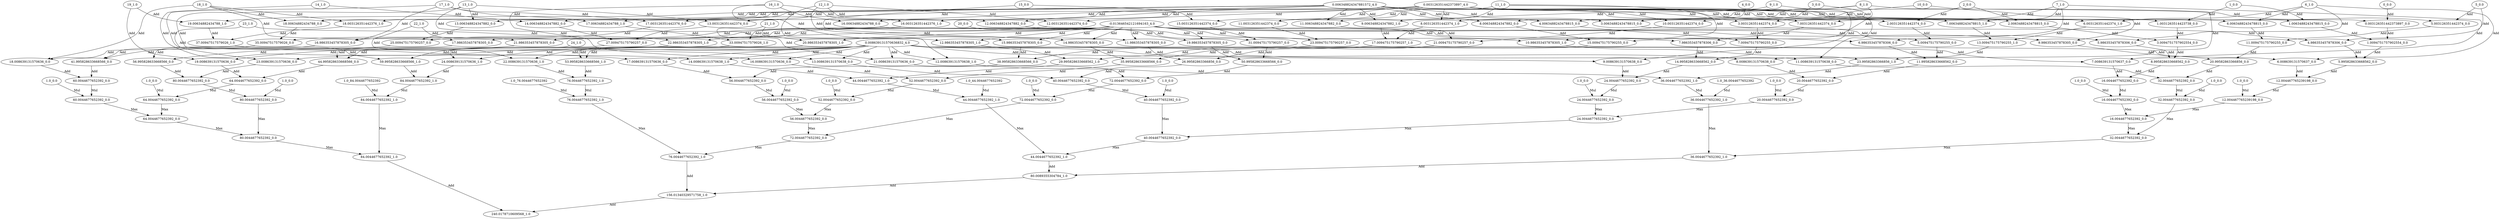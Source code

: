 digraph{
N0[label="0_0.0"]
N1[label="1_0.0"]
N2[label="2_0.0"]
N3[label="3_0.0"]
N4[label="4_0.0"]
N5[label="5_0.0"]
N6[label="6_1.0"]
N7[label="7_1.0"]
N8[label="8_1.0"]
N9[label="9_1.0"]
N10[label="10_0.0"]
N11[label="11_1.0"]
N12[label="12_1.0"]
N13[label="13_1.0"]
N14[label="14_1.0"]
N15[label="15_0.0"]
N16[label="16_1.0"]
N17[label="17_1.0"]
N18[label="18_1.0"]
N19[label="19_1.0"]
N20[label="20_0.0"]
N21[label="21_1.0"]
N22[label="22_1.0"]
N23[label="23_1.0"]
N24[label="24_1.0"]
N25[label="1.0_0.0"]
N26[label="1.0_0.0"]
N27[label="1.0_0.0"]
N28[label="1.0_0.0"]
N29[label="1.0_0.0"]
N30[label="1.0_36.0044677652392"]
N31[label="1.0_0.0"]
N32[label="1.0_44.0044677652392"]
N33[label="1.0_0.0"]
N34[label="1.0_0.0"]
N35[label="1.0_0.0"]
N36[label="1.0_0.0"]
N37[label="1.0_0.0"]
N38[label="1.0_76.0044677652392"]
N39[label="1.0_0.0"]
N40[label="1.0_84.0044677652392"]
N41[label="0.003126351442373897_0.0"]
N42[label="1.0063488243478815_0.0"]
N43[label="4.986353457878306_0.0"]
N44[label="6.008639131570637_0.0"]
N45[label="1.0094751757902554_0.0"]
N46[label="5.995828633668562_0.0"]
N47[label="12.004467765239198_0.0"]
N48[label="1.0031263514423738_0.0"]
N49[label="2.0063488243478815_0.0"]
N50[label="5.986353457878306_0.0"]
N51[label="7.008639131570637_0.0"]
N52[label="3.0094751757902554_0.0"]
N53[label="8.995828633668562_0.0"]
N54[label="16.0044677652392_0.0"]
N55[label="2.003126351442374_0.0"]
N56[label="3.0063488243478815_0.0"]
N57[label="6.986353457878306_0.0"]
N58[label="8.008639131570638_0.0"]
N59[label="5.009475175790255_0.0"]
N60[label="11.995828633668562_0.0"]
N61[label="20.0044677652392_0.0"]
N62[label="3.003126351442374_0.0"]
N63[label="4.0063488243478815_0.0"]
N64[label="7.986353457878306_0.0"]
N65[label="9.008639131570638_0.0"]
N66[label="7.009475175790255_0.0"]
N67[label="14.995828633668562_0.0"]
N68[label="24.0044677652392_0.0"]
N69[label="5.003126351442374_0.0"]
N70[label="6.0063488243478815_0.0"]
N71[label="9.986353457878305_0.0"]
N72[label="11.008639131570638_0.0"]
N73[label="11.009475175790255_0.0"]
N74[label="20.99582863366856_0.0"]
N75[label="32.0044677652392_0.0"]
N76[label="6.003126351442374_1.0"]
N77[label="7.0063488243478815_1.0"]
N78[label="10.986353457878305_1.0"]
N79[label="12.008639131570638_1.0"]
N80[label="13.009475175790255_1.0"]
N81[label="23.99582863366856_1.0"]
N82[label="36.0044677652392_1.0"]
N83[label="7.003126351442374_0.0"]
N84[label="8.006348824347882_0.0"]
N85[label="11.986353457878305_0.0"]
N86[label="13.008639131570638_0.0"]
N87[label="15.009475175790255_0.0"]
N88[label="26.99582863366856_0.0"]
N89[label="40.0044677652392_0.0"]
N90[label="8.003126351442374_1.0"]
N91[label="9.006348824347882_1.0"]
N92[label="12.986353457878305_1.0"]
N93[label="14.008639131570638_1.0"]
N94[label="17.009475175790257_1.0"]
N95[label="29.995828633668562_1.0"]
N96[label="44.0044677652392_1.0"]
N97[label="10.003126351442374_0.0"]
N98[label="11.006348824347882_0.0"]
N99[label="14.986353457878305_0.0"]
N100[label="16.008639131570636_0.0"]
N101[label="21.009475175790257_0.0"]
N102[label="35.995828633668566_0.0"]
N103[label="52.0044677652392_0.0"]
N104[label="11.003126351442374_0.0"]
N105[label="12.006348824347882_0.0"]
N106[label="15.986353457878305_0.0"]
N107[label="17.008639131570636_0.0"]
N108[label="23.009475175790257_0.0"]
N109[label="38.995828633668566_0.0"]
N110[label="56.0044677652392_0.0"]
N111[label="12.003126351442374_0.0"]
N112[label="13.006348824347882_0.0"]
N113[label="16.986353457878305_0.0"]
N114[label="18.008639131570636_0.0"]
N115[label="25.009475175790257_0.0"]
N116[label="41.995828633668566_0.0"]
N117[label="60.0044677652392_0.0"]
N118[label="13.003126351442374_0.0"]
N119[label="14.006348824347882_0.0"]
N120[label="17.986353457878305_0.0"]
N121[label="19.008639131570636_0.0"]
N122[label="27.009475175790257_0.0"]
N123[label="44.995828633668566_0.0"]
N124[label="64.0044677652392_0.0"]
N125[label="15.003126351442374_0.0"]
N126[label="16.00634882434788_0.0"]
N127[label="19.986353457878305_0.0"]
N128[label="21.008639131570636_0.0"]
N129[label="31.009475175790257_0.0"]
N130[label="50.995828633668566_0.0"]
N131[label="72.0044677652392_0.0"]
N132[label="16.003126351442376_1.0"]
N133[label="17.00634882434788_1.0"]
N134[label="20.986353457878305_1.0"]
N135[label="22.008639131570636_1.0"]
N136[label="33.00947517579026_1.0"]
N137[label="53.995828633668566_1.0"]
N138[label="76.0044677652392_1.0"]
N139[label="17.003126351442376_0.0"]
N140[label="18.00634882434788_0.0"]
N141[label="21.986353457878305_0.0"]
N142[label="23.008639131570636_0.0"]
N143[label="35.00947517579026_0.0"]
N144[label="56.995828633668566_0.0"]
N145[label="80.0044677652392_0.0"]
N146[label="18.003126351442376_1.0"]
N147[label="19.00634882434788_1.0"]
N148[label="22.986353457878305_1.0"]
N149[label="24.008639131570636_1.0"]
N150[label="37.00947517579026_1.0"]
N151[label="59.995828633668566_1.0"]
N152[label="84.0044677652392_1.0"]
N153[label="12.004467765239198_0.0"]
N154[label="16.0044677652392_0.0"]
N155[label="20.0044677652392_0.0"]
N156[label="24.0044677652392_0.0"]
N157[label="32.0044677652392_0.0"]
N158[label="36.0044677652392_1.0"]
N159[label="40.0044677652392_0.0"]
N160[label="44.0044677652392_1.0"]
N161[label="52.0044677652392_0.0"]
N162[label="56.0044677652392_0.0"]
N163[label="60.0044677652392_0.0"]
N164[label="64.0044677652392_0.0"]
N165[label="72.0044677652392_0.0"]
N166[label="76.0044677652392_1.0"]
N167[label="80.0044677652392_0.0"]
N168[label="84.0044677652392_1.0"]
N169[label="16.0044677652392_0.0"]
N170[label="32.0044677652392_0.0"]
N171[label="36.0044677652392_1.0"]
N172[label="24.0044677652392_0.0"]
N173[label="40.0044677652392_0.0"]
N174[label="44.0044677652392_1.0"]
N175[label="56.0044677652392_0.0"]
N176[label="72.0044677652392_0.0"]
N177[label="76.0044677652392_1.0"]
N178[label="64.0044677652392_0.0"]
N179[label="80.0044677652392_0.0"]
N180[label="84.0044677652392_1.0"]
N181[label="80.0089355304784_1.0"]
N182[label="156.01340329571758_1.0"]
N183[label="240.0178710609568_1.0"]
N184[label="0.003126351442373897_4.0"]
N185[label="0.006348824347881572_4.0"]
N186[label="-0.013646542121694163_4.0"]
N187[label="0.008639131570636832_4.0"]
N0->N41[label="Add"]
N184->N41[label="Add"]
N1->N42[label="Add"]
N185->N42[label="Add"]
N5->N43[label="Add"]
N186->N43[label="Add"]
N6->N44[label="Add"]
N187->N44[label="Add"]
N42->N45[label="Add"]
N41->N45[label="Add"]
N43->N46[label="Add"]
N45->N46[label="Add"]
N44->N47[label="Add"]
N46->N47[label="Add"]
N1->N48[label="Add"]
N184->N48[label="Add"]
N2->N49[label="Add"]
N185->N49[label="Add"]
N6->N50[label="Add"]
N186->N50[label="Add"]
N7->N51[label="Add"]
N187->N51[label="Add"]
N49->N52[label="Add"]
N48->N52[label="Add"]
N50->N53[label="Add"]
N52->N53[label="Add"]
N51->N54[label="Add"]
N53->N54[label="Add"]
N2->N55[label="Add"]
N184->N55[label="Add"]
N3->N56[label="Add"]
N185->N56[label="Add"]
N7->N57[label="Add"]
N186->N57[label="Add"]
N8->N58[label="Add"]
N187->N58[label="Add"]
N56->N59[label="Add"]
N55->N59[label="Add"]
N57->N60[label="Add"]
N59->N60[label="Add"]
N58->N61[label="Add"]
N60->N61[label="Add"]
N3->N62[label="Add"]
N184->N62[label="Add"]
N4->N63[label="Add"]
N185->N63[label="Add"]
N8->N64[label="Add"]
N186->N64[label="Add"]
N9->N65[label="Add"]
N187->N65[label="Add"]
N63->N66[label="Add"]
N62->N66[label="Add"]
N64->N67[label="Add"]
N66->N67[label="Add"]
N65->N68[label="Add"]
N67->N68[label="Add"]
N5->N69[label="Add"]
N184->N69[label="Add"]
N6->N70[label="Add"]
N185->N70[label="Add"]
N10->N71[label="Add"]
N186->N71[label="Add"]
N11->N72[label="Add"]
N187->N72[label="Add"]
N70->N73[label="Add"]
N69->N73[label="Add"]
N71->N74[label="Add"]
N73->N74[label="Add"]
N72->N75[label="Add"]
N74->N75[label="Add"]
N6->N76[label="Add"]
N184->N76[label="Add"]
N7->N77[label="Add"]
N185->N77[label="Add"]
N11->N78[label="Add"]
N186->N78[label="Add"]
N12->N79[label="Add"]
N187->N79[label="Add"]
N77->N80[label="Add"]
N76->N80[label="Add"]
N78->N81[label="Add"]
N80->N81[label="Add"]
N79->N82[label="Add"]
N81->N82[label="Add"]
N7->N83[label="Add"]
N184->N83[label="Add"]
N8->N84[label="Add"]
N185->N84[label="Add"]
N12->N85[label="Add"]
N186->N85[label="Add"]
N13->N86[label="Add"]
N187->N86[label="Add"]
N84->N87[label="Add"]
N83->N87[label="Add"]
N85->N88[label="Add"]
N87->N88[label="Add"]
N86->N89[label="Add"]
N88->N89[label="Add"]
N8->N90[label="Add"]
N184->N90[label="Add"]
N9->N91[label="Add"]
N185->N91[label="Add"]
N13->N92[label="Add"]
N186->N92[label="Add"]
N14->N93[label="Add"]
N187->N93[label="Add"]
N91->N94[label="Add"]
N90->N94[label="Add"]
N92->N95[label="Add"]
N94->N95[label="Add"]
N93->N96[label="Add"]
N95->N96[label="Add"]
N10->N97[label="Add"]
N184->N97[label="Add"]
N11->N98[label="Add"]
N185->N98[label="Add"]
N15->N99[label="Add"]
N186->N99[label="Add"]
N16->N100[label="Add"]
N187->N100[label="Add"]
N98->N101[label="Add"]
N97->N101[label="Add"]
N99->N102[label="Add"]
N101->N102[label="Add"]
N100->N103[label="Add"]
N102->N103[label="Add"]
N11->N104[label="Add"]
N184->N104[label="Add"]
N12->N105[label="Add"]
N185->N105[label="Add"]
N16->N106[label="Add"]
N186->N106[label="Add"]
N17->N107[label="Add"]
N187->N107[label="Add"]
N105->N108[label="Add"]
N104->N108[label="Add"]
N106->N109[label="Add"]
N108->N109[label="Add"]
N107->N110[label="Add"]
N109->N110[label="Add"]
N12->N111[label="Add"]
N184->N111[label="Add"]
N13->N112[label="Add"]
N185->N112[label="Add"]
N17->N113[label="Add"]
N186->N113[label="Add"]
N18->N114[label="Add"]
N187->N114[label="Add"]
N112->N115[label="Add"]
N111->N115[label="Add"]
N113->N116[label="Add"]
N115->N116[label="Add"]
N114->N117[label="Add"]
N116->N117[label="Add"]
N13->N118[label="Add"]
N184->N118[label="Add"]
N14->N119[label="Add"]
N185->N119[label="Add"]
N18->N120[label="Add"]
N186->N120[label="Add"]
N19->N121[label="Add"]
N187->N121[label="Add"]
N119->N122[label="Add"]
N118->N122[label="Add"]
N120->N123[label="Add"]
N122->N123[label="Add"]
N121->N124[label="Add"]
N123->N124[label="Add"]
N15->N125[label="Add"]
N184->N125[label="Add"]
N16->N126[label="Add"]
N185->N126[label="Add"]
N20->N127[label="Add"]
N186->N127[label="Add"]
N21->N128[label="Add"]
N187->N128[label="Add"]
N126->N129[label="Add"]
N125->N129[label="Add"]
N127->N130[label="Add"]
N129->N130[label="Add"]
N128->N131[label="Add"]
N130->N131[label="Add"]
N16->N132[label="Add"]
N184->N132[label="Add"]
N17->N133[label="Add"]
N185->N133[label="Add"]
N21->N134[label="Add"]
N186->N134[label="Add"]
N22->N135[label="Add"]
N187->N135[label="Add"]
N133->N136[label="Add"]
N132->N136[label="Add"]
N134->N137[label="Add"]
N136->N137[label="Add"]
N135->N138[label="Add"]
N137->N138[label="Add"]
N17->N139[label="Add"]
N184->N139[label="Add"]
N18->N140[label="Add"]
N185->N140[label="Add"]
N22->N141[label="Add"]
N186->N141[label="Add"]
N23->N142[label="Add"]
N187->N142[label="Add"]
N140->N143[label="Add"]
N139->N143[label="Add"]
N141->N144[label="Add"]
N143->N144[label="Add"]
N142->N145[label="Add"]
N144->N145[label="Add"]
N18->N146[label="Add"]
N184->N146[label="Add"]
N19->N147[label="Add"]
N185->N147[label="Add"]
N23->N148[label="Add"]
N186->N148[label="Add"]
N24->N149[label="Add"]
N187->N149[label="Add"]
N147->N150[label="Add"]
N146->N150[label="Add"]
N148->N151[label="Add"]
N150->N151[label="Add"]
N149->N152[label="Add"]
N151->N152[label="Add"]
N47->N153[label="Mul"]
N25->N153[label="Mul"]
N54->N154[label="Mul"]
N26->N154[label="Mul"]
N61->N155[label="Mul"]
N27->N155[label="Mul"]
N68->N156[label="Mul"]
N28->N156[label="Mul"]
N75->N157[label="Mul"]
N29->N157[label="Mul"]
N82->N158[label="Mul"]
N30->N158[label="Mul"]
N89->N159[label="Mul"]
N31->N159[label="Mul"]
N96->N160[label="Mul"]
N32->N160[label="Mul"]
N103->N161[label="Mul"]
N33->N161[label="Mul"]
N110->N162[label="Mul"]
N34->N162[label="Mul"]
N117->N163[label="Mul"]
N35->N163[label="Mul"]
N124->N164[label="Mul"]
N36->N164[label="Mul"]
N131->N165[label="Mul"]
N37->N165[label="Mul"]
N138->N166[label="Mul"]
N38->N166[label="Mul"]
N145->N167[label="Mul"]
N39->N167[label="Mul"]
N152->N168[label="Mul"]
N40->N168[label="Mul"]
N154->N169[label="Max"]
N153->N169[label="Max"]
N157->N170[label="Max"]
N169->N170[label="Max"]
N158->N171[label="Max"]
N170->N171[label="Max"]
N156->N172[label="Max"]
N155->N172[label="Max"]
N159->N173[label="Max"]
N172->N173[label="Max"]
N160->N174[label="Max"]
N173->N174[label="Max"]
N162->N175[label="Max"]
N161->N175[label="Max"]
N165->N176[label="Max"]
N175->N176[label="Max"]
N166->N177[label="Max"]
N176->N177[label="Max"]
N164->N178[label="Max"]
N163->N178[label="Max"]
N167->N179[label="Max"]
N178->N179[label="Max"]
N168->N180[label="Max"]
N179->N180[label="Max"]
N174->N181[label="Add"]
N171->N181[label="Add"]
N177->N182[label="Add"]
N181->N182[label="Add"]
N180->N183[label="Add"]
N182->N183[label="Add"]
}

